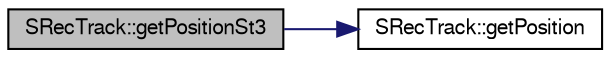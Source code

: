 digraph "SRecTrack::getPositionSt3"
{
  bgcolor="transparent";
  edge [fontname="FreeSans",fontsize="10",labelfontname="FreeSans",labelfontsize="10"];
  node [fontname="FreeSans",fontsize="10",shape=record];
  rankdir="LR";
  Node1 [label="SRecTrack::getPositionSt3",height=0.2,width=0.4,color="black", fillcolor="grey75", style="filled" fontcolor="black"];
  Node1 -> Node2 [color="midnightblue",fontsize="10",style="solid",fontname="FreeSans"];
  Node2 [label="SRecTrack::getPosition",height=0.2,width=0.4,color="black",URL="$d6/db1/classSRecTrack.html#a0b848793e25f0ecb19ded590a0f930cd"];
}
